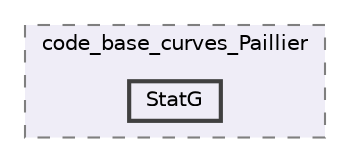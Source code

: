 digraph "C:/Users/Katia/Documents/GitHub/code_base_obscuration/utils/code_base_curves_Paillier/StatG"
{
 // LATEX_PDF_SIZE
  bgcolor="transparent";
  edge [fontname=Helvetica,fontsize=10,labelfontname=Helvetica,labelfontsize=10];
  node [fontname=Helvetica,fontsize=10,shape=box,height=0.2,width=0.4];
  compound=true
  subgraph clusterdir_6b4535a14b663b1ab3c3fe7d9b26a805 {
    graph [ bgcolor="#efedf7", pencolor="grey50", label="code_base_curves_Paillier", fontname=Helvetica,fontsize=10 style="filled,dashed", URL="dir_6b4535a14b663b1ab3c3fe7d9b26a805.html",tooltip=""]
  dir_d4f85a6cbbecb9e6d655e58c5376edf5 [label="StatG", fillcolor="#efedf7", color="grey25", style="filled,bold", URL="dir_d4f85a6cbbecb9e6d655e58c5376edf5.html",tooltip=""];
  }
}
